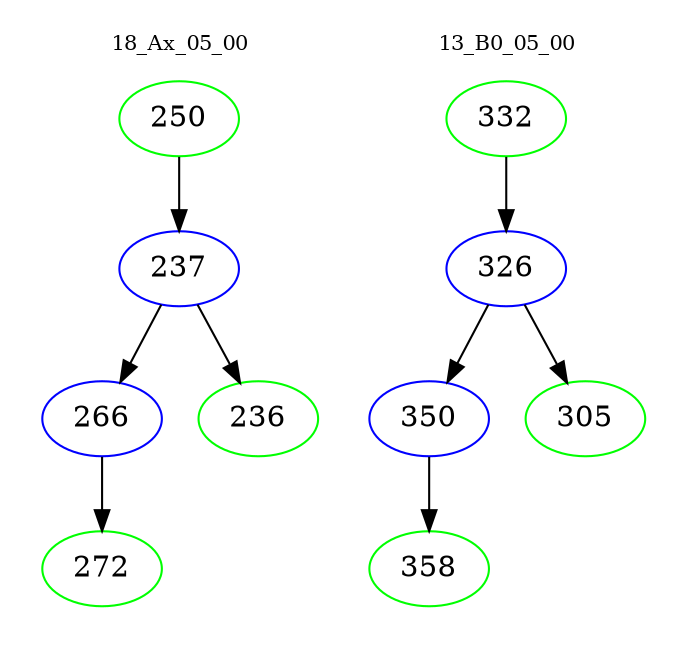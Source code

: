 digraph{
subgraph cluster_0 {
color = white
label = "18_Ax_05_00";
fontsize=10;
T0_250 [label="250", color="green"]
T0_250 -> T0_237 [color="black"]
T0_237 [label="237", color="blue"]
T0_237 -> T0_266 [color="black"]
T0_266 [label="266", color="blue"]
T0_266 -> T0_272 [color="black"]
T0_272 [label="272", color="green"]
T0_237 -> T0_236 [color="black"]
T0_236 [label="236", color="green"]
}
subgraph cluster_1 {
color = white
label = "13_B0_05_00";
fontsize=10;
T1_332 [label="332", color="green"]
T1_332 -> T1_326 [color="black"]
T1_326 [label="326", color="blue"]
T1_326 -> T1_350 [color="black"]
T1_350 [label="350", color="blue"]
T1_350 -> T1_358 [color="black"]
T1_358 [label="358", color="green"]
T1_326 -> T1_305 [color="black"]
T1_305 [label="305", color="green"]
}
}

